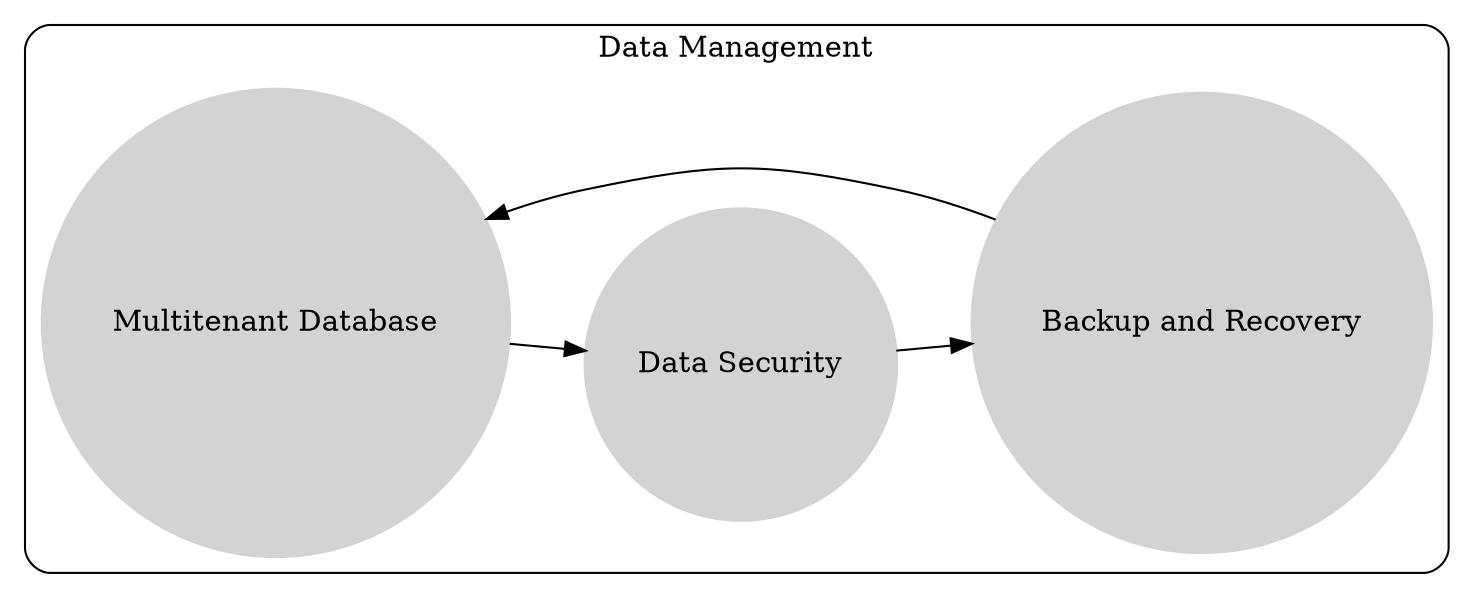 digraph SaaS_Architecture {
    rankdir=LR;
    node [shape=circle, style=filled, color=lightgrey];

    subgraph cluster3 {
        label = "Data Management";
        style=rounded;
        MultitenantDB [label="Multitenant Database"];
        DataSecurity [label="Data Security"];
        BackupRecovery [label="Backup and Recovery"];
    }

    MultitenantDB -> DataSecurity;
    DataSecurity -> BackupRecovery;
    BackupRecovery -> MultitenantDB;

}


